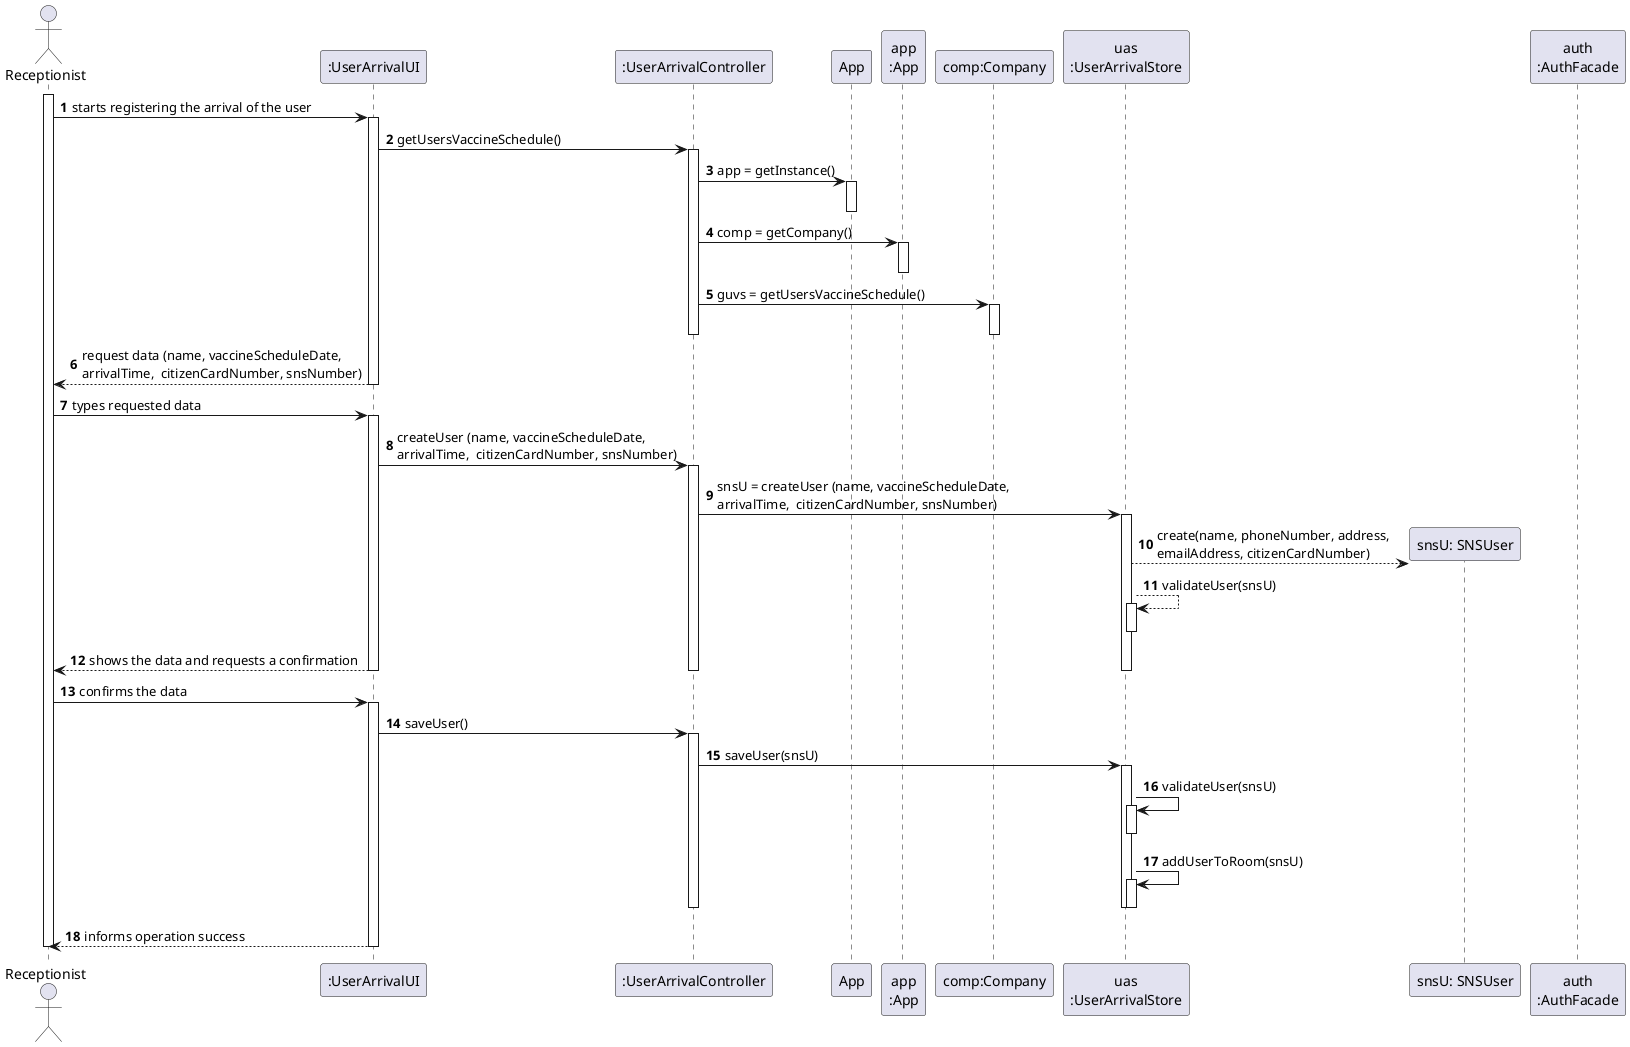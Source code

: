 @startuml
autonumber
actor "Receptionist" as RCP


participant ":UserArrivalUI" as UI
participant ":UserArrivalController" as CTRL
participant "App" as APP
participant "app\n:App" as App
participant "comp:Company" as COMP
participant "uas\n:UserArrivalStore" as UAS
participant "snsU: SNSUser" as snsU
participant "auth\n:AuthFacade" as AF



activate RCP
RCP -> UI : starts registering the arrival of the user
activate UI
UI -> CTRL : getUsersVaccineSchedule()
activate CTRL
CTRL -> APP : app = getInstance()
activate APP
deactivate APP
CTRL -> App : comp = getCompany()
activate App
deactivate App
CTRL -> COMP : guvs = getUsersVaccineSchedule()
activate COMP
deactivate COMP
deactivate CTRL


UI --> RCP : request data (name, vaccineScheduleDate, \narrivalTime,  citizenCardNumber, snsNumber)

deactivate UI

RCP -> UI : types requested data
activate UI

UI -> CTRL :createUser (name, vaccineScheduleDate, \narrivalTime,  citizenCardNumber, snsNumber)
activate CTRL


CTRL -> UAS : snsU = createUser (name, vaccineScheduleDate, \narrivalTime,  citizenCardNumber, snsNumber)
activate UAS

UAS --> snsU** : create(name, phoneNumber, address, \nemailAddress, citizenCardNumber)

UAS --> UAS : validateUser(snsU)
activate UAS
deactivate UAS


UI --> RCP : shows the data and requests a confirmation
deactivate UI
deactivate CTRL
deactivate UAS





RCP -> UI : confirms the data
activate UI

UI -> CTRL : saveUser()
activate CTRL

CTRL -> UAS: saveUser(snsU)
activate UAS

UAS -> UAS : validateUser(snsU)
activate UAS
deactivate UAS

UAS -> UAS : addUserToRoom(snsU)
activate UAS
deactivate UAS
deactivate UAS
deactivate CTRL

UI --> RCP : informs operation success
deactivate UI


deactivate RCP

@enduml